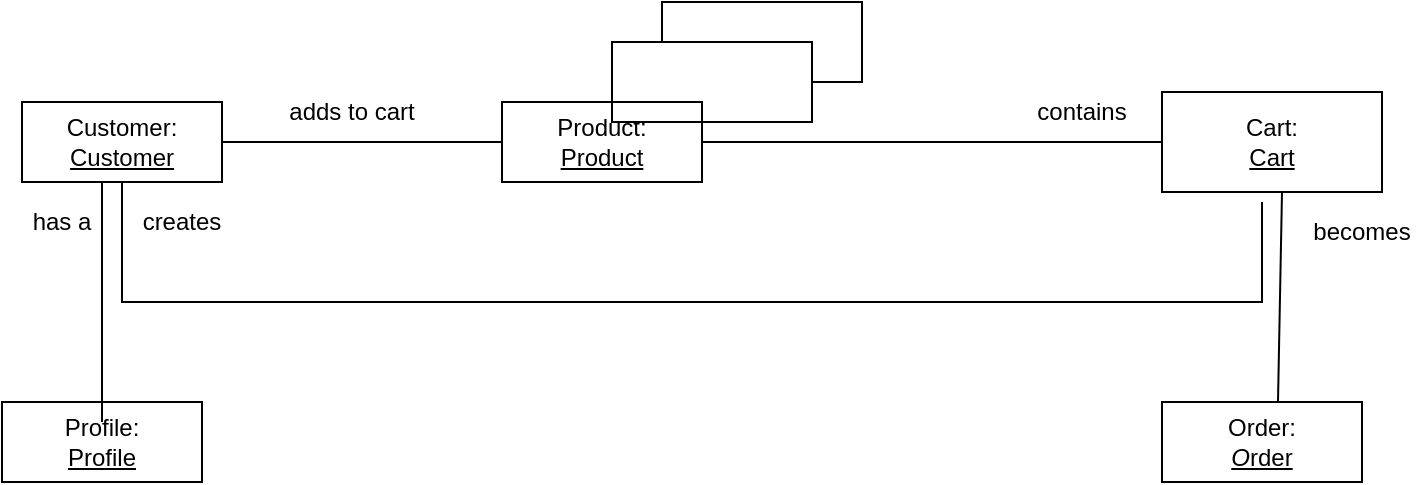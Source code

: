 <mxfile version="24.2.1" type="device">
  <diagram name="Page-1" id="jlAtIL1Gur0_WZoqOrKd">
    <mxGraphModel dx="1426" dy="785" grid="1" gridSize="10" guides="1" tooltips="1" connect="1" arrows="1" fold="1" page="1" pageScale="1" pageWidth="850" pageHeight="1100" math="0" shadow="0">
      <root>
        <mxCell id="0" />
        <mxCell id="1" parent="0" />
        <mxCell id="ygym1BxkTWRnWgI2AN29-1" value="Profile:&lt;div&gt;&lt;u&gt;Profile&lt;/u&gt;&lt;/div&gt;" style="whiteSpace=wrap;html=1;align=center;" vertex="1" parent="1">
          <mxGeometry x="70" y="270" width="100" height="40" as="geometry" />
        </mxCell>
        <mxCell id="ygym1BxkTWRnWgI2AN29-2" value="Order:&lt;div&gt;&lt;u style=&quot;&quot;&gt;&lt;i&gt;O&lt;/i&gt;rder&lt;/u&gt;&lt;/div&gt;" style="whiteSpace=wrap;html=1;align=center;" vertex="1" parent="1">
          <mxGeometry x="650" y="270" width="100" height="40" as="geometry" />
        </mxCell>
        <mxCell id="ygym1BxkTWRnWgI2AN29-3" value="Customer:&lt;div&gt;&lt;u&gt;Customer&lt;/u&gt;&lt;/div&gt;" style="whiteSpace=wrap;html=1;align=center;" vertex="1" parent="1">
          <mxGeometry x="80" y="120" width="100" height="40" as="geometry" />
        </mxCell>
        <mxCell id="ygym1BxkTWRnWgI2AN29-4" value="Product:&lt;div&gt;&lt;u&gt;Product&lt;/u&gt;&lt;/div&gt;" style="whiteSpace=wrap;html=1;align=center;" vertex="1" parent="1">
          <mxGeometry x="320" y="120" width="100" height="40" as="geometry" />
        </mxCell>
        <mxCell id="ygym1BxkTWRnWgI2AN29-5" value="" style="whiteSpace=wrap;html=1;align=center;" vertex="1" parent="1">
          <mxGeometry x="400" y="70" width="100" height="40" as="geometry" />
        </mxCell>
        <mxCell id="ygym1BxkTWRnWgI2AN29-6" value="" style="whiteSpace=wrap;html=1;align=center;" vertex="1" parent="1">
          <mxGeometry x="375" y="90" width="100" height="40" as="geometry" />
        </mxCell>
        <mxCell id="ygym1BxkTWRnWgI2AN29-8" value="" style="endArrow=none;html=1;rounded=0;entryX=1;entryY=0.5;entryDx=0;entryDy=0;" edge="1" parent="1" target="ygym1BxkTWRnWgI2AN29-4">
          <mxGeometry width="50" height="50" relative="1" as="geometry">
            <mxPoint x="375" y="120" as="sourcePoint" />
            <mxPoint x="425" y="70" as="targetPoint" />
            <Array as="points">
              <mxPoint x="420" y="120" />
            </Array>
          </mxGeometry>
        </mxCell>
        <mxCell id="ygym1BxkTWRnWgI2AN29-9" value="" style="endArrow=none;html=1;rounded=0;entryX=0;entryY=0.5;entryDx=0;entryDy=0;" edge="1" parent="1" target="ygym1BxkTWRnWgI2AN29-4">
          <mxGeometry width="50" height="50" relative="1" as="geometry">
            <mxPoint x="180" y="140" as="sourcePoint" />
            <mxPoint x="230" y="90" as="targetPoint" />
          </mxGeometry>
        </mxCell>
        <mxCell id="ygym1BxkTWRnWgI2AN29-10" value="adds to cart" style="text;html=1;align=center;verticalAlign=middle;whiteSpace=wrap;rounded=0;" vertex="1" parent="1">
          <mxGeometry x="190" y="110" width="110" height="30" as="geometry" />
        </mxCell>
        <mxCell id="ygym1BxkTWRnWgI2AN29-11" value="Cart:&lt;div&gt;&lt;u&gt;Cart&lt;/u&gt;&lt;/div&gt;" style="html=1;whiteSpace=wrap;" vertex="1" parent="1">
          <mxGeometry x="650" y="115" width="110" height="50" as="geometry" />
        </mxCell>
        <mxCell id="ygym1BxkTWRnWgI2AN29-12" value="" style="endArrow=none;html=1;rounded=0;entryX=0;entryY=0.5;entryDx=0;entryDy=0;" edge="1" parent="1" target="ygym1BxkTWRnWgI2AN29-11">
          <mxGeometry width="50" height="50" relative="1" as="geometry">
            <mxPoint x="420" y="140" as="sourcePoint" />
            <mxPoint x="470" y="90" as="targetPoint" />
          </mxGeometry>
        </mxCell>
        <mxCell id="ygym1BxkTWRnWgI2AN29-13" value="contains" style="text;html=1;align=center;verticalAlign=middle;whiteSpace=wrap;rounded=0;" vertex="1" parent="1">
          <mxGeometry x="580" y="110" width="60" height="30" as="geometry" />
        </mxCell>
        <mxCell id="ygym1BxkTWRnWgI2AN29-15" value="creates" style="text;html=1;align=center;verticalAlign=middle;whiteSpace=wrap;rounded=0;" vertex="1" parent="1">
          <mxGeometry x="130" y="165" width="60" height="30" as="geometry" />
        </mxCell>
        <mxCell id="ygym1BxkTWRnWgI2AN29-16" value="" style="endArrow=none;html=1;rounded=0;" edge="1" parent="1">
          <mxGeometry width="50" height="50" relative="1" as="geometry">
            <mxPoint x="700" y="170" as="sourcePoint" />
            <mxPoint x="130" y="160" as="targetPoint" />
            <Array as="points">
              <mxPoint x="700" y="220" />
              <mxPoint x="130" y="220" />
            </Array>
          </mxGeometry>
        </mxCell>
        <mxCell id="ygym1BxkTWRnWgI2AN29-17" value="" style="endArrow=none;html=1;rounded=0;" edge="1" parent="1">
          <mxGeometry width="50" height="50" relative="1" as="geometry">
            <mxPoint x="120" y="160" as="sourcePoint" />
            <mxPoint x="120" y="280" as="targetPoint" />
          </mxGeometry>
        </mxCell>
        <mxCell id="ygym1BxkTWRnWgI2AN29-18" value="has a" style="text;html=1;align=center;verticalAlign=middle;whiteSpace=wrap;rounded=0;" vertex="1" parent="1">
          <mxGeometry x="70" y="165" width="60" height="30" as="geometry" />
        </mxCell>
        <mxCell id="ygym1BxkTWRnWgI2AN29-19" value="" style="endArrow=none;html=1;rounded=0;exitX=0.58;exitY=0;exitDx=0;exitDy=0;exitPerimeter=0;" edge="1" parent="1" source="ygym1BxkTWRnWgI2AN29-2">
          <mxGeometry width="50" height="50" relative="1" as="geometry">
            <mxPoint x="660" y="215" as="sourcePoint" />
            <mxPoint x="710" y="165" as="targetPoint" />
          </mxGeometry>
        </mxCell>
        <mxCell id="ygym1BxkTWRnWgI2AN29-20" value="becomes" style="text;html=1;align=center;verticalAlign=middle;whiteSpace=wrap;rounded=0;" vertex="1" parent="1">
          <mxGeometry x="720" y="170" width="60" height="30" as="geometry" />
        </mxCell>
      </root>
    </mxGraphModel>
  </diagram>
</mxfile>
